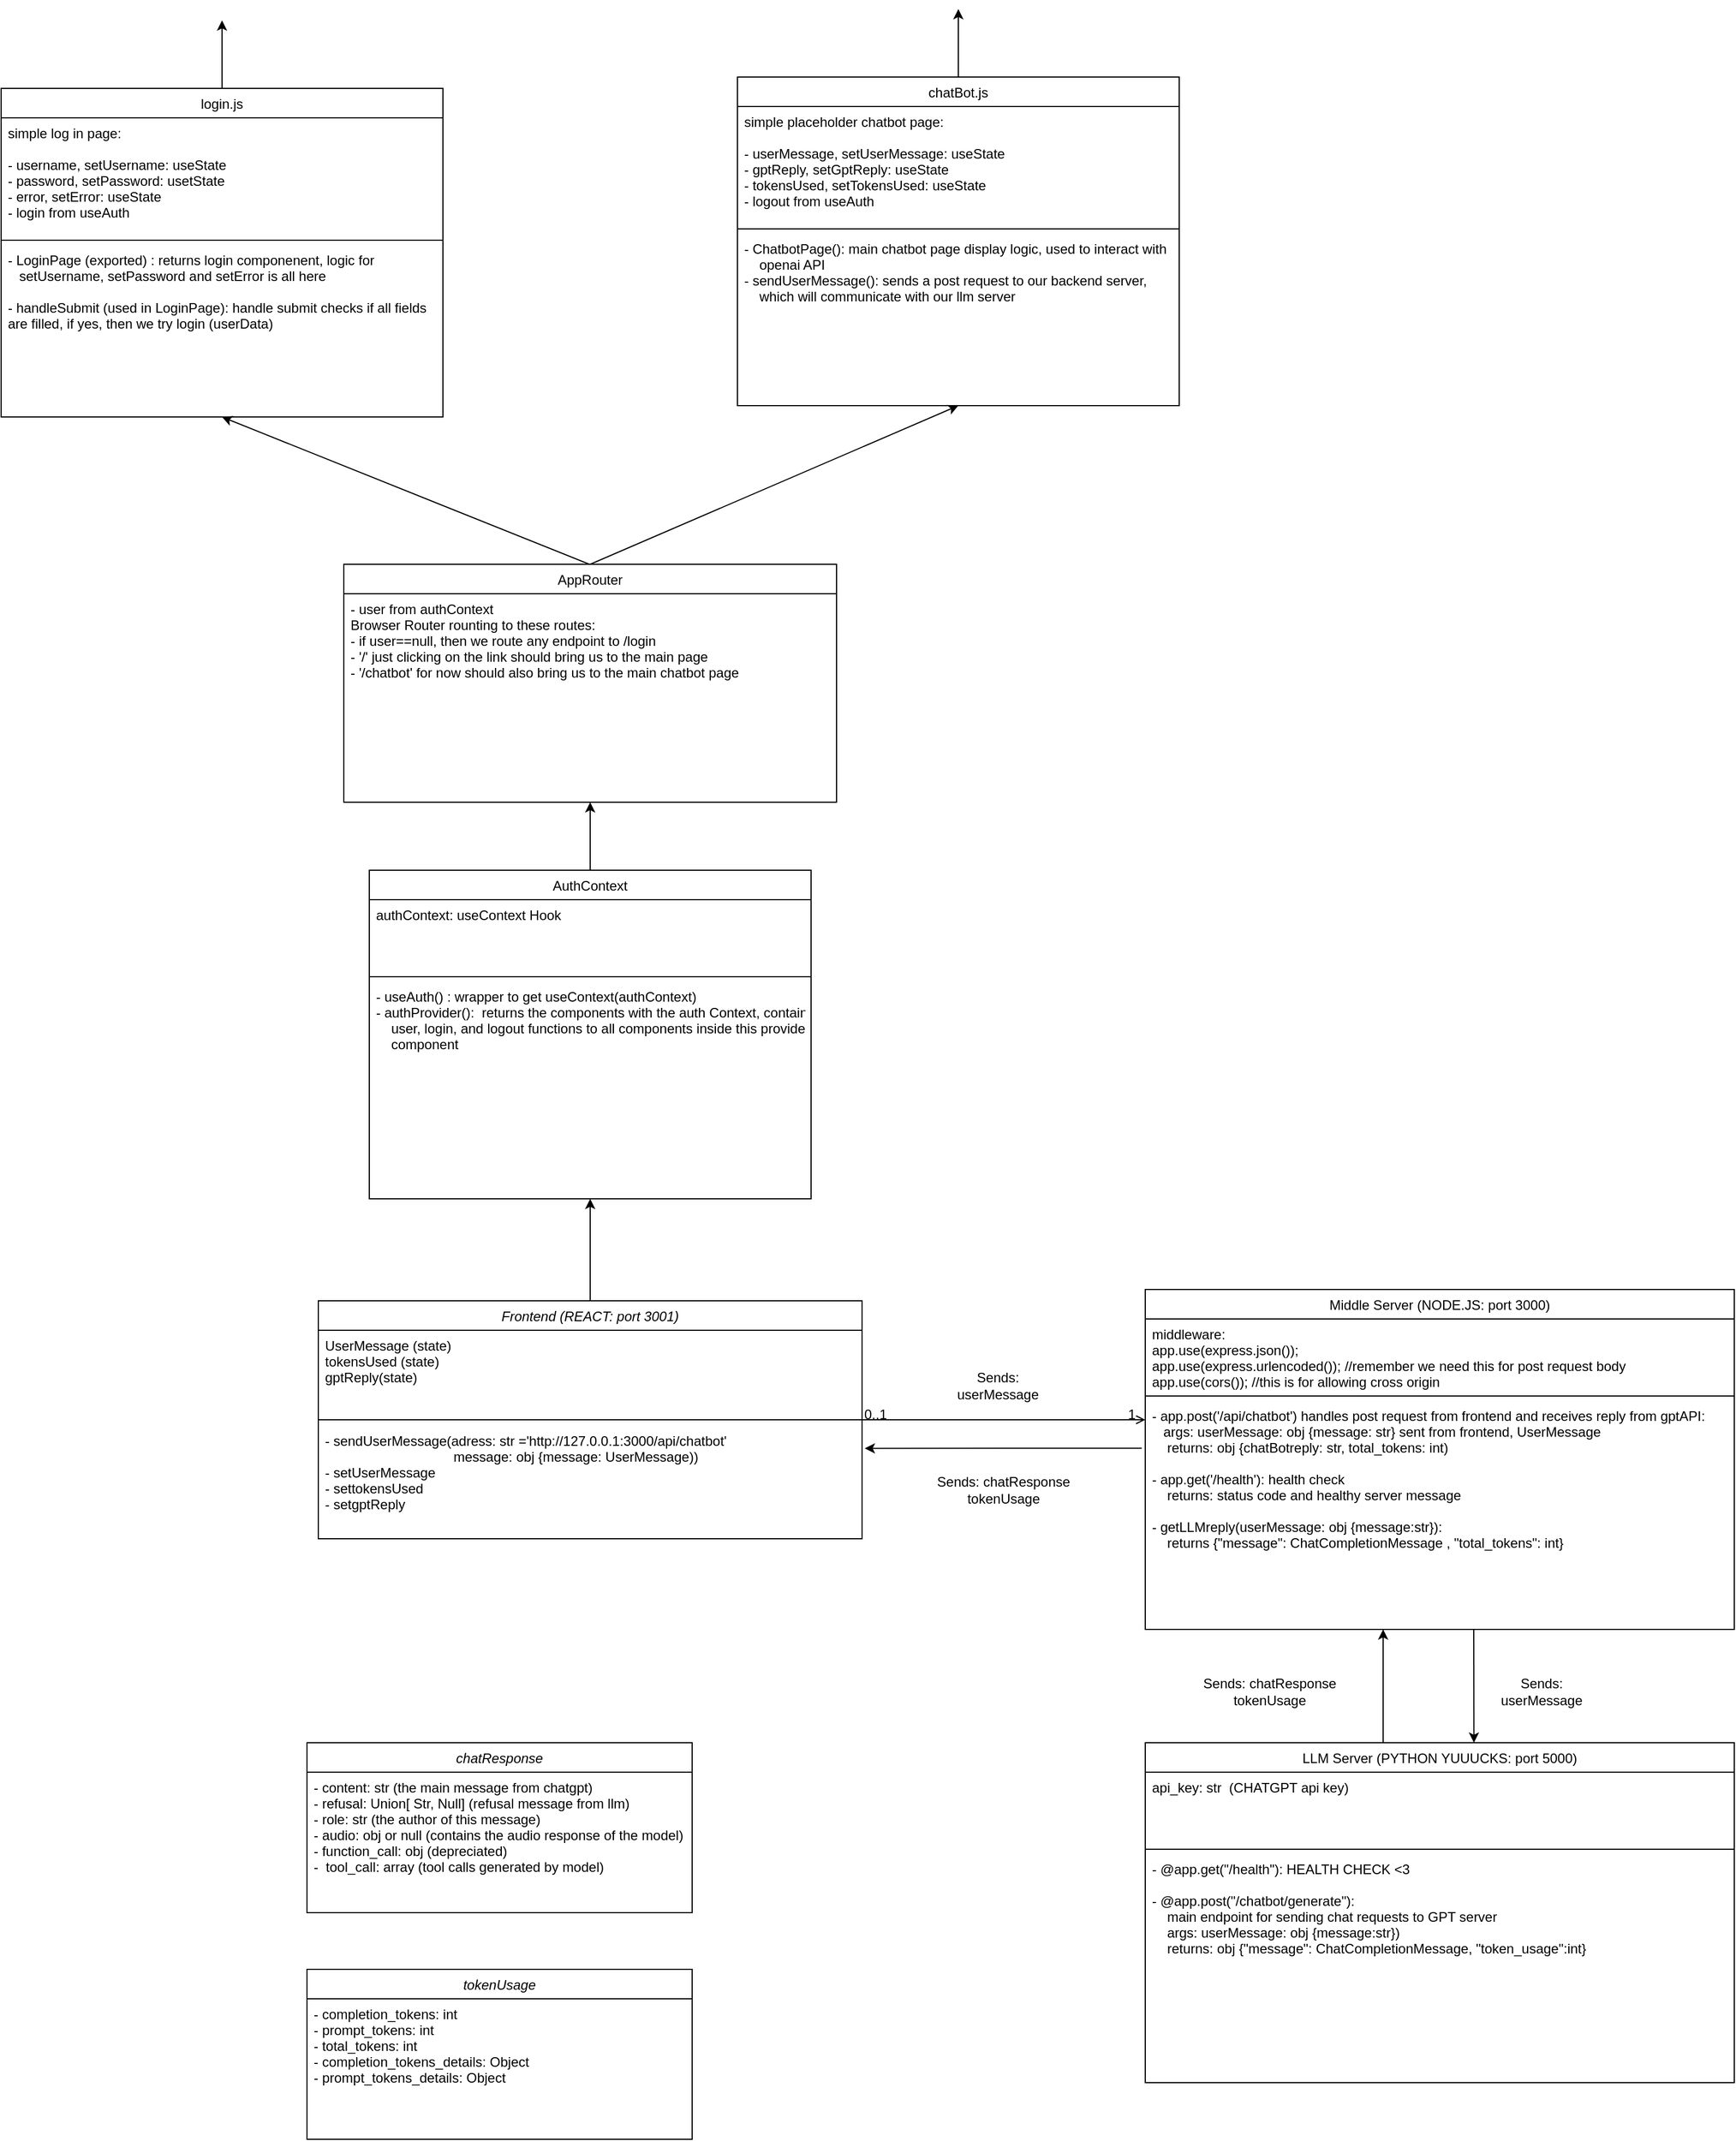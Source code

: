 <mxfile version="26.0.1">
  <diagram id="C5RBs43oDa-KdzZeNtuy" name="Page-1">
    <mxGraphModel dx="2154" dy="2046" grid="1" gridSize="10" guides="1" tooltips="1" connect="1" arrows="1" fold="1" page="1" pageScale="1" pageWidth="827" pageHeight="1169" math="0" shadow="0">
      <root>
        <mxCell id="WIyWlLk6GJQsqaUBKTNV-0" />
        <mxCell id="WIyWlLk6GJQsqaUBKTNV-1" parent="WIyWlLk6GJQsqaUBKTNV-0" />
        <mxCell id="zkfFHV4jXpPFQw0GAbJ--0" value="Frontend (REACT: port 3001)" style="swimlane;fontStyle=2;align=center;verticalAlign=top;childLayout=stackLayout;horizontal=1;startSize=26;horizontalStack=0;resizeParent=1;resizeLast=0;collapsible=1;marginBottom=0;rounded=0;shadow=0;strokeWidth=1;" parent="WIyWlLk6GJQsqaUBKTNV-1" vertex="1">
          <mxGeometry x="60" y="80" width="480" height="210" as="geometry">
            <mxRectangle x="230" y="140" width="160" height="26" as="alternateBounds" />
          </mxGeometry>
        </mxCell>
        <mxCell id="zkfFHV4jXpPFQw0GAbJ--1" value="UserMessage (state)&#xa;tokensUsed (state)&#xa;gptReply(state)&#xa;&#xa;" style="text;align=left;verticalAlign=top;spacingLeft=4;spacingRight=4;overflow=hidden;rotatable=0;points=[[0,0.5],[1,0.5]];portConstraint=eastwest;" parent="zkfFHV4jXpPFQw0GAbJ--0" vertex="1">
          <mxGeometry y="26" width="480" height="74" as="geometry" />
        </mxCell>
        <mxCell id="zkfFHV4jXpPFQw0GAbJ--4" value="" style="line;html=1;strokeWidth=1;align=left;verticalAlign=middle;spacingTop=-1;spacingLeft=3;spacingRight=3;rotatable=0;labelPosition=right;points=[];portConstraint=eastwest;" parent="zkfFHV4jXpPFQw0GAbJ--0" vertex="1">
          <mxGeometry y="100" width="480" height="10" as="geometry" />
        </mxCell>
        <mxCell id="zkfFHV4jXpPFQw0GAbJ--5" value="- sendUserMessage(adress: str =&#39;http://127.0.0.1:3000/api/chatbot&#39;    &#xa;                                  message: obj {message: UserMessage))&#xa;- setUserMessage&#xa;- settokensUsed&#xa;- setgptReply" style="text;align=left;verticalAlign=top;spacingLeft=4;spacingRight=4;overflow=hidden;rotatable=0;points=[[0,0.5],[1,0.5]];portConstraint=eastwest;" parent="zkfFHV4jXpPFQw0GAbJ--0" vertex="1">
          <mxGeometry y="110" width="480" height="100" as="geometry" />
        </mxCell>
        <mxCell id="zkfFHV4jXpPFQw0GAbJ--17" value="Middle Server (NODE.JS: port 3000)" style="swimlane;fontStyle=0;align=center;verticalAlign=top;childLayout=stackLayout;horizontal=1;startSize=26;horizontalStack=0;resizeParent=1;resizeLast=0;collapsible=1;marginBottom=0;rounded=0;shadow=0;strokeWidth=1;" parent="WIyWlLk6GJQsqaUBKTNV-1" vertex="1">
          <mxGeometry x="790" y="70" width="520" height="300" as="geometry">
            <mxRectangle x="550" y="140" width="160" height="26" as="alternateBounds" />
          </mxGeometry>
        </mxCell>
        <mxCell id="zkfFHV4jXpPFQw0GAbJ--18" value="middleware:&#xa;app.use(express.json());&#xa;app.use(express.urlencoded()); //remember we need this for post request body&#xa;app.use(cors()); //this is for allowing cross origin" style="text;align=left;verticalAlign=top;spacingLeft=4;spacingRight=4;overflow=hidden;rotatable=0;points=[[0,0.5],[1,0.5]];portConstraint=eastwest;" parent="zkfFHV4jXpPFQw0GAbJ--17" vertex="1">
          <mxGeometry y="26" width="520" height="64" as="geometry" />
        </mxCell>
        <mxCell id="zkfFHV4jXpPFQw0GAbJ--23" value="" style="line;html=1;strokeWidth=1;align=left;verticalAlign=middle;spacingTop=-1;spacingLeft=3;spacingRight=3;rotatable=0;labelPosition=right;points=[];portConstraint=eastwest;" parent="zkfFHV4jXpPFQw0GAbJ--17" vertex="1">
          <mxGeometry y="90" width="520" height="8" as="geometry" />
        </mxCell>
        <mxCell id="zkfFHV4jXpPFQw0GAbJ--24" value="- app.post(&#39;/api/chatbot&#39;) handles post request from frontend and receives reply from gptAPI:&#xa;   args: userMessage: obj {message: str} sent from frontend, UserMessage&#xa;    returns: obj {chatBotreply: str, total_tokens: int)&#xa;&#xa;- app.get(&#39;/health&#39;): health check&#xa;    returns: status code and healthy server message&#xa;&#xa;- getLLMreply(userMessage: obj {message:str}):&#xa;    returns {&quot;message&quot;:  ChatCompletionMessage , &quot;total_tokens&quot;: int}&#xa;&#xa;&#xa;  &#xa;" style="text;align=left;verticalAlign=top;spacingLeft=4;spacingRight=4;overflow=hidden;rotatable=0;points=[[0,0.5],[1,0.5]];portConstraint=eastwest;" parent="zkfFHV4jXpPFQw0GAbJ--17" vertex="1">
          <mxGeometry y="98" width="520" height="172" as="geometry" />
        </mxCell>
        <mxCell id="zkfFHV4jXpPFQw0GAbJ--26" value="" style="endArrow=open;shadow=0;strokeWidth=1;rounded=0;curved=0;endFill=1;edgeStyle=elbowEdgeStyle;elbow=vertical;" parent="WIyWlLk6GJQsqaUBKTNV-1" source="zkfFHV4jXpPFQw0GAbJ--0" target="zkfFHV4jXpPFQw0GAbJ--17" edge="1">
          <mxGeometry x="0.5" y="41" relative="1" as="geometry">
            <mxPoint x="380" y="192" as="sourcePoint" />
            <mxPoint x="540" y="192" as="targetPoint" />
            <mxPoint x="-40" y="32" as="offset" />
          </mxGeometry>
        </mxCell>
        <mxCell id="zkfFHV4jXpPFQw0GAbJ--27" value="0..1" style="resizable=0;align=left;verticalAlign=bottom;labelBackgroundColor=none;fontSize=12;" parent="zkfFHV4jXpPFQw0GAbJ--26" connectable="0" vertex="1">
          <mxGeometry x="-1" relative="1" as="geometry">
            <mxPoint y="4" as="offset" />
          </mxGeometry>
        </mxCell>
        <mxCell id="zkfFHV4jXpPFQw0GAbJ--28" value="1" style="resizable=0;align=right;verticalAlign=bottom;labelBackgroundColor=none;fontSize=12;" parent="zkfFHV4jXpPFQw0GAbJ--26" connectable="0" vertex="1">
          <mxGeometry x="1" relative="1" as="geometry">
            <mxPoint x="-7" y="4" as="offset" />
          </mxGeometry>
        </mxCell>
        <mxCell id="Vb_wrgWzcp97lIyzkwiP-1" value="LLM Server (PYTHON YUUUCKS: port 5000)" style="swimlane;fontStyle=0;align=center;verticalAlign=top;childLayout=stackLayout;horizontal=1;startSize=26;horizontalStack=0;resizeParent=1;resizeLast=0;collapsible=1;marginBottom=0;rounded=0;shadow=0;strokeWidth=1;" parent="WIyWlLk6GJQsqaUBKTNV-1" vertex="1">
          <mxGeometry x="790" y="470" width="520" height="300" as="geometry">
            <mxRectangle x="550" y="140" width="160" height="26" as="alternateBounds" />
          </mxGeometry>
        </mxCell>
        <mxCell id="Vb_wrgWzcp97lIyzkwiP-2" value="api_key: str  (CHATGPT api key)" style="text;align=left;verticalAlign=top;spacingLeft=4;spacingRight=4;overflow=hidden;rotatable=0;points=[[0,0.5],[1,0.5]];portConstraint=eastwest;" parent="Vb_wrgWzcp97lIyzkwiP-1" vertex="1">
          <mxGeometry y="26" width="520" height="64" as="geometry" />
        </mxCell>
        <mxCell id="Vb_wrgWzcp97lIyzkwiP-3" value="" style="line;html=1;strokeWidth=1;align=left;verticalAlign=middle;spacingTop=-1;spacingLeft=3;spacingRight=3;rotatable=0;labelPosition=right;points=[];portConstraint=eastwest;" parent="Vb_wrgWzcp97lIyzkwiP-1" vertex="1">
          <mxGeometry y="90" width="520" height="8" as="geometry" />
        </mxCell>
        <mxCell id="Vb_wrgWzcp97lIyzkwiP-4" value="- @app.get(&quot;/health&quot;): HEALTH CHECK &lt;3&#xa;&#xa;- @app.post(&quot;/chatbot/generate&quot;):&#xa;    main endpoint for sending chat requests to GPT server&#xa;    args: userMessage: obj {message:str})&#xa;    returns: obj {&quot;message&quot;: ChatCompletionMessage, &quot;token_usage&quot;:int}    &#xa;&#xa;&#xa;&#xa;&#xa;&#xa;  &#xa;" style="text;align=left;verticalAlign=top;spacingLeft=4;spacingRight=4;overflow=hidden;rotatable=0;points=[[0,0.5],[1,0.5]];portConstraint=eastwest;" parent="Vb_wrgWzcp97lIyzkwiP-1" vertex="1">
          <mxGeometry y="98" width="520" height="172" as="geometry" />
        </mxCell>
        <mxCell id="Vb_wrgWzcp97lIyzkwiP-8" value="" style="endArrow=classic;html=1;rounded=0;entryX=0.5;entryY=1;entryDx=0;entryDy=0;exitX=0.5;exitY=0;exitDx=0;exitDy=0;" parent="WIyWlLk6GJQsqaUBKTNV-1" edge="1">
          <mxGeometry width="50" height="50" relative="1" as="geometry">
            <mxPoint x="1000" y="470" as="sourcePoint" />
            <mxPoint x="1000" y="370.0" as="targetPoint" />
            <Array as="points">
              <mxPoint x="1000" y="420" />
            </Array>
          </mxGeometry>
        </mxCell>
        <mxCell id="Vb_wrgWzcp97lIyzkwiP-9" value="Sends: userMessage" style="text;html=1;align=center;verticalAlign=middle;whiteSpace=wrap;rounded=0;" parent="WIyWlLk6GJQsqaUBKTNV-1" vertex="1">
          <mxGeometry x="1110" y="410" width="60" height="30" as="geometry" />
        </mxCell>
        <mxCell id="Vb_wrgWzcp97lIyzkwiP-12" value="Sends: userMessage" style="text;html=1;align=center;verticalAlign=middle;whiteSpace=wrap;rounded=0;" parent="WIyWlLk6GJQsqaUBKTNV-1" vertex="1">
          <mxGeometry x="630" y="140" width="60" height="30" as="geometry" />
        </mxCell>
        <mxCell id="Vb_wrgWzcp97lIyzkwiP-13" value="" style="endArrow=classic;html=1;rounded=0;entryX=0.558;entryY=0;entryDx=0;entryDy=0;entryPerimeter=0;" parent="WIyWlLk6GJQsqaUBKTNV-1" target="Vb_wrgWzcp97lIyzkwiP-1" edge="1">
          <mxGeometry width="50" height="50" relative="1" as="geometry">
            <mxPoint x="1080" y="370" as="sourcePoint" />
            <mxPoint x="1100" y="450" as="targetPoint" />
          </mxGeometry>
        </mxCell>
        <mxCell id="Vb_wrgWzcp97lIyzkwiP-19" value="" style="endArrow=classic;html=1;rounded=0;entryX=1.005;entryY=0.202;entryDx=0;entryDy=0;entryPerimeter=0;exitX=-0.006;exitY=0.245;exitDx=0;exitDy=0;exitPerimeter=0;" parent="WIyWlLk6GJQsqaUBKTNV-1" source="zkfFHV4jXpPFQw0GAbJ--24" target="zkfFHV4jXpPFQw0GAbJ--5" edge="1">
          <mxGeometry width="50" height="50" relative="1" as="geometry">
            <mxPoint x="780" y="210" as="sourcePoint" />
            <mxPoint x="730" y="350" as="targetPoint" />
          </mxGeometry>
        </mxCell>
        <mxCell id="Vb_wrgWzcp97lIyzkwiP-20" value="Sends: chatResponse&lt;div&gt;tokenUsage&lt;/div&gt;" style="text;html=1;align=center;verticalAlign=middle;whiteSpace=wrap;rounded=0;" parent="WIyWlLk6GJQsqaUBKTNV-1" vertex="1">
          <mxGeometry x="595" y="232" width="140" height="30" as="geometry" />
        </mxCell>
        <mxCell id="Vb_wrgWzcp97lIyzkwiP-21" value="Sends: chatResponse&lt;div&gt;tokenUsage&lt;/div&gt;" style="text;html=1;align=center;verticalAlign=middle;whiteSpace=wrap;rounded=0;" parent="WIyWlLk6GJQsqaUBKTNV-1" vertex="1">
          <mxGeometry x="830" y="410" width="140" height="30" as="geometry" />
        </mxCell>
        <mxCell id="Vb_wrgWzcp97lIyzkwiP-26" value="chatResponse" style="swimlane;fontStyle=2;align=center;verticalAlign=top;childLayout=stackLayout;horizontal=1;startSize=26;horizontalStack=0;resizeParent=1;resizeLast=0;collapsible=1;marginBottom=0;rounded=0;shadow=0;strokeWidth=1;" parent="WIyWlLk6GJQsqaUBKTNV-1" vertex="1">
          <mxGeometry x="50" y="470" width="340" height="150" as="geometry">
            <mxRectangle x="230" y="140" width="160" height="26" as="alternateBounds" />
          </mxGeometry>
        </mxCell>
        <mxCell id="Vb_wrgWzcp97lIyzkwiP-27" value="- content: str (the main message from chatgpt)&#xa;- refusal: Union[ Str, Null] (refusal message from llm)&#xa;- role: str (the author of this message)&#xa;- audio: obj or null (contains the audio response of the model)&#xa;- function_call: obj (depreciated)&#xa;-  tool_call: array (tool calls generated by model)&#xa;" style="text;align=left;verticalAlign=top;spacingLeft=4;spacingRight=4;overflow=hidden;rotatable=0;points=[[0,0.5],[1,0.5]];portConstraint=eastwest;" parent="Vb_wrgWzcp97lIyzkwiP-26" vertex="1">
          <mxGeometry y="26" width="340" height="104" as="geometry" />
        </mxCell>
        <mxCell id="Vb_wrgWzcp97lIyzkwiP-31" value="tokenUsage" style="swimlane;fontStyle=2;align=center;verticalAlign=top;childLayout=stackLayout;horizontal=1;startSize=26;horizontalStack=0;resizeParent=1;resizeLast=0;collapsible=1;marginBottom=0;rounded=0;shadow=0;strokeWidth=1;" parent="WIyWlLk6GJQsqaUBKTNV-1" vertex="1">
          <mxGeometry x="50" y="670" width="340" height="150" as="geometry">
            <mxRectangle x="230" y="140" width="160" height="26" as="alternateBounds" />
          </mxGeometry>
        </mxCell>
        <mxCell id="Vb_wrgWzcp97lIyzkwiP-32" value="- completion_tokens: int&#xa;- prompt_tokens: int &#xa;- total_tokens: int &#xa;- completion_tokens_details: Object &#xa;- prompt_tokens_details: Object" style="text;align=left;verticalAlign=top;spacingLeft=4;spacingRight=4;overflow=hidden;rotatable=0;points=[[0,0.5],[1,0.5]];portConstraint=eastwest;" parent="Vb_wrgWzcp97lIyzkwiP-31" vertex="1">
          <mxGeometry y="26" width="340" height="104" as="geometry" />
        </mxCell>
        <mxCell id="fBdvFAAga73wvy6smDbQ-0" value="AuthContext" style="swimlane;fontStyle=0;align=center;verticalAlign=top;childLayout=stackLayout;horizontal=1;startSize=26;horizontalStack=0;resizeParent=1;resizeLast=0;collapsible=1;marginBottom=0;rounded=0;shadow=0;strokeWidth=1;" vertex="1" parent="WIyWlLk6GJQsqaUBKTNV-1">
          <mxGeometry x="105" y="-300" width="390" height="290" as="geometry">
            <mxRectangle x="550" y="140" width="160" height="26" as="alternateBounds" />
          </mxGeometry>
        </mxCell>
        <mxCell id="fBdvFAAga73wvy6smDbQ-9" value="" style="endArrow=classic;html=1;rounded=0;" edge="1" parent="fBdvFAAga73wvy6smDbQ-0">
          <mxGeometry width="50" height="50" relative="1" as="geometry">
            <mxPoint x="195" as="sourcePoint" />
            <mxPoint x="195" y="-60" as="targetPoint" />
          </mxGeometry>
        </mxCell>
        <mxCell id="fBdvFAAga73wvy6smDbQ-1" value="authContext: useContext Hook&#xa;" style="text;align=left;verticalAlign=top;spacingLeft=4;spacingRight=4;overflow=hidden;rotatable=0;points=[[0,0.5],[1,0.5]];portConstraint=eastwest;" vertex="1" parent="fBdvFAAga73wvy6smDbQ-0">
          <mxGeometry y="26" width="390" height="64" as="geometry" />
        </mxCell>
        <mxCell id="fBdvFAAga73wvy6smDbQ-2" value="" style="line;html=1;strokeWidth=1;align=left;verticalAlign=middle;spacingTop=-1;spacingLeft=3;spacingRight=3;rotatable=0;labelPosition=right;points=[];portConstraint=eastwest;" vertex="1" parent="fBdvFAAga73wvy6smDbQ-0">
          <mxGeometry y="90" width="390" height="8" as="geometry" />
        </mxCell>
        <mxCell id="fBdvFAAga73wvy6smDbQ-3" value="- useAuth() : wrapper to get useContext(authContext)&#xa;- authProvider():  returns the components with the auth Context, containing&#xa;    user, login, and logout functions to all components inside this provider &#xa;    component&#xa;&#xa;" style="text;align=left;verticalAlign=top;spacingLeft=4;spacingRight=4;overflow=hidden;rotatable=0;points=[[0,0.5],[1,0.5]];portConstraint=eastwest;" vertex="1" parent="fBdvFAAga73wvy6smDbQ-0">
          <mxGeometry y="98" width="390" height="172" as="geometry" />
        </mxCell>
        <mxCell id="fBdvFAAga73wvy6smDbQ-4" value="AppRouter" style="swimlane;fontStyle=0;align=center;verticalAlign=top;childLayout=stackLayout;horizontal=1;startSize=26;horizontalStack=0;resizeParent=1;resizeLast=0;collapsible=1;marginBottom=0;rounded=0;shadow=0;strokeWidth=1;" vertex="1" parent="WIyWlLk6GJQsqaUBKTNV-1">
          <mxGeometry x="82.5" y="-570" width="435" height="210" as="geometry">
            <mxRectangle x="550" y="140" width="160" height="26" as="alternateBounds" />
          </mxGeometry>
        </mxCell>
        <mxCell id="fBdvFAAga73wvy6smDbQ-5" value="- user from authContext&#xa;Browser Router rounting to these routes:&#xa;- if user==null, then we route any endpoint to /login&#xa;- &#39;/&#39; just clicking on the link should bring us to the main page&#xa;- &#39;/chatbot&#39; for now should also bring us to the main chatbot page&#xa;" style="text;align=left;verticalAlign=top;spacingLeft=4;spacingRight=4;overflow=hidden;rotatable=0;points=[[0,0.5],[1,0.5]];portConstraint=eastwest;" vertex="1" parent="fBdvFAAga73wvy6smDbQ-4">
          <mxGeometry y="26" width="435" height="184" as="geometry" />
        </mxCell>
        <mxCell id="fBdvFAAga73wvy6smDbQ-8" value="" style="endArrow=classic;html=1;rounded=0;entryX=0.5;entryY=1;entryDx=0;entryDy=0;exitX=0.5;exitY=0;exitDx=0;exitDy=0;" edge="1" parent="WIyWlLk6GJQsqaUBKTNV-1" source="zkfFHV4jXpPFQw0GAbJ--0" target="fBdvFAAga73wvy6smDbQ-0">
          <mxGeometry width="50" height="50" relative="1" as="geometry">
            <mxPoint x="550" y="-200" as="sourcePoint" />
            <mxPoint x="600" y="-250" as="targetPoint" />
          </mxGeometry>
        </mxCell>
        <mxCell id="fBdvFAAga73wvy6smDbQ-10" value="" style="endArrow=classic;html=1;rounded=0;entryX=0.5;entryY=1;entryDx=0;entryDy=0;" edge="1" parent="WIyWlLk6GJQsqaUBKTNV-1" target="fBdvFAAga73wvy6smDbQ-11">
          <mxGeometry width="50" height="50" relative="1" as="geometry">
            <mxPoint x="299.33" y="-570" as="sourcePoint" />
            <mxPoint x="170" y="-650" as="targetPoint" />
          </mxGeometry>
        </mxCell>
        <mxCell id="fBdvFAAga73wvy6smDbQ-11" value="login.js" style="swimlane;fontStyle=0;align=center;verticalAlign=top;childLayout=stackLayout;horizontal=1;startSize=26;horizontalStack=0;resizeParent=1;resizeLast=0;collapsible=1;marginBottom=0;rounded=0;shadow=0;strokeWidth=1;" vertex="1" parent="WIyWlLk6GJQsqaUBKTNV-1">
          <mxGeometry x="-220" y="-990" width="390" height="290" as="geometry">
            <mxRectangle x="550" y="140" width="160" height="26" as="alternateBounds" />
          </mxGeometry>
        </mxCell>
        <mxCell id="fBdvFAAga73wvy6smDbQ-12" value="" style="endArrow=classic;html=1;rounded=0;" edge="1" parent="fBdvFAAga73wvy6smDbQ-11">
          <mxGeometry width="50" height="50" relative="1" as="geometry">
            <mxPoint x="195" as="sourcePoint" />
            <mxPoint x="195" y="-60" as="targetPoint" />
          </mxGeometry>
        </mxCell>
        <mxCell id="fBdvFAAga73wvy6smDbQ-13" value="simple log in page:&#xa;&#xa;- username, setUsername: useState&#xa;- password, setPassword: usetState&#xa;- error, setError: useState&#xa;- login from useAuth " style="text;align=left;verticalAlign=top;spacingLeft=4;spacingRight=4;overflow=hidden;rotatable=0;points=[[0,0.5],[1,0.5]];portConstraint=eastwest;" vertex="1" parent="fBdvFAAga73wvy6smDbQ-11">
          <mxGeometry y="26" width="390" height="104" as="geometry" />
        </mxCell>
        <mxCell id="fBdvFAAga73wvy6smDbQ-14" value="" style="line;html=1;strokeWidth=1;align=left;verticalAlign=middle;spacingTop=-1;spacingLeft=3;spacingRight=3;rotatable=0;labelPosition=right;points=[];portConstraint=eastwest;" vertex="1" parent="fBdvFAAga73wvy6smDbQ-11">
          <mxGeometry y="130" width="390" height="8" as="geometry" />
        </mxCell>
        <mxCell id="fBdvFAAga73wvy6smDbQ-15" value="- LoginPage (exported) : returns login componenent, logic for &#xa;   setUsername, setPassword and setError is all here&#xa;&#xa;- handleSubmit (used in LoginPage): handle submit checks if all fields &#xa;  are filled, if yes, then we try login (userData)&#xa;&#xa;&#xa;" style="text;align=left;verticalAlign=top;spacingLeft=4;spacingRight=4;overflow=hidden;rotatable=0;points=[[0,0.5],[1,0.5]];portConstraint=eastwest;" vertex="1" parent="fBdvFAAga73wvy6smDbQ-11">
          <mxGeometry y="138" width="390" height="138" as="geometry" />
        </mxCell>
        <mxCell id="fBdvFAAga73wvy6smDbQ-16" value="chatBot.js" style="swimlane;fontStyle=0;align=center;verticalAlign=top;childLayout=stackLayout;horizontal=1;startSize=26;horizontalStack=0;resizeParent=1;resizeLast=0;collapsible=1;marginBottom=0;rounded=0;shadow=0;strokeWidth=1;" vertex="1" parent="WIyWlLk6GJQsqaUBKTNV-1">
          <mxGeometry x="430" y="-1000" width="390" height="290" as="geometry">
            <mxRectangle x="550" y="140" width="160" height="26" as="alternateBounds" />
          </mxGeometry>
        </mxCell>
        <mxCell id="fBdvFAAga73wvy6smDbQ-17" value="" style="endArrow=classic;html=1;rounded=0;" edge="1" parent="fBdvFAAga73wvy6smDbQ-16">
          <mxGeometry width="50" height="50" relative="1" as="geometry">
            <mxPoint x="195" as="sourcePoint" />
            <mxPoint x="195" y="-60" as="targetPoint" />
          </mxGeometry>
        </mxCell>
        <mxCell id="fBdvFAAga73wvy6smDbQ-18" value="simple placeholder chatbot page:&#xa;&#xa;- userMessage, setUserMessage: useState&#xa;- gptReply, setGptReply: useState&#xa;- tokensUsed, setTokensUsed: useState&#xa;- logout from useAuth " style="text;align=left;verticalAlign=top;spacingLeft=4;spacingRight=4;overflow=hidden;rotatable=0;points=[[0,0.5],[1,0.5]];portConstraint=eastwest;" vertex="1" parent="fBdvFAAga73wvy6smDbQ-16">
          <mxGeometry y="26" width="390" height="104" as="geometry" />
        </mxCell>
        <mxCell id="fBdvFAAga73wvy6smDbQ-19" value="" style="line;html=1;strokeWidth=1;align=left;verticalAlign=middle;spacingTop=-1;spacingLeft=3;spacingRight=3;rotatable=0;labelPosition=right;points=[];portConstraint=eastwest;" vertex="1" parent="fBdvFAAga73wvy6smDbQ-16">
          <mxGeometry y="130" width="390" height="8" as="geometry" />
        </mxCell>
        <mxCell id="fBdvFAAga73wvy6smDbQ-20" value="- ChatbotPage(): main chatbot page display logic, used to interact with &#xa;    openai API&#xa;- sendUserMessage(): sends a post request to our backend server, &#xa;    which will communicate with our llm server" style="text;align=left;verticalAlign=top;spacingLeft=4;spacingRight=4;overflow=hidden;rotatable=0;points=[[0,0.5],[1,0.5]];portConstraint=eastwest;" vertex="1" parent="fBdvFAAga73wvy6smDbQ-16">
          <mxGeometry y="138" width="390" height="138" as="geometry" />
        </mxCell>
        <mxCell id="fBdvFAAga73wvy6smDbQ-21" value="" style="endArrow=classic;html=1;rounded=0;entryX=0.5;entryY=1;entryDx=0;entryDy=0;exitX=0.5;exitY=0;exitDx=0;exitDy=0;" edge="1" parent="WIyWlLk6GJQsqaUBKTNV-1" source="fBdvFAAga73wvy6smDbQ-4" target="fBdvFAAga73wvy6smDbQ-16">
          <mxGeometry width="50" height="50" relative="1" as="geometry">
            <mxPoint x="735" y="-580" as="sourcePoint" />
            <mxPoint x="410.67" y="-710" as="targetPoint" />
          </mxGeometry>
        </mxCell>
      </root>
    </mxGraphModel>
  </diagram>
</mxfile>
